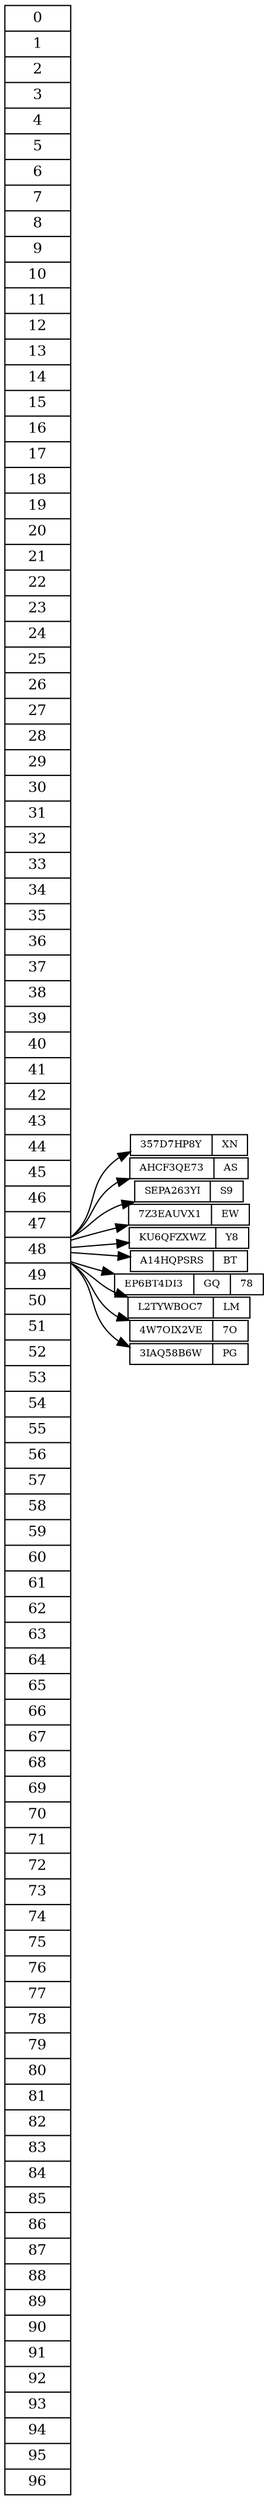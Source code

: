 digraph {
splines=true;
nodesep=.01;
rankdir=LR;
node[fontsize=8,shape=record,height=.1];
ht[fontsize=12,label="<l0>0|<l1>1|<l2>2|<l3>3|<l4>4|<l5>5|<l6>6|<l7>7|<l8>8|<l9>9|<l10>10|<l11>11|<l12>12|<l13>13|<l14>14|<l15>15|<l16>16|<l17>17|<l18>18|<l19>19|<l20>20|<l21>21|<l22>22|<l23>23|<l24>24|<l25>25|<l26>26|<l27>27|<l28>28|<l29>29|<l30>30|<l31>31|<l32>32|<l33>33|<l34>34|<l35>35|<l36>36|<l37>37|<l38>38|<l39>39|<l40>40|<l41>41|<l42>42|<l43>43|<l44>44|<l45>45|<l46>46|<l47>47|<l48>48|<l49>49|<l50>50|<l51>51|<l52>52|<l53>53|<l54>54|<l55>55|<l56>56|<l57>57|<l58>58|<l59>59|<l60>60|<l61>61|<l62>62|<l63>63|<l64>64|<l65>65|<l66>66|<l67>67|<l68>68|<l69>69|<l70>70|<l71>71|<l72>72|<l73>73|<l74>74|<l75>75|<l76>76|<l77>77|<l78>78|<l79>79|<l80>80|<l81>81|<l82>82|<l83>83|<l84>84|<l85>85|<l86>86|<l87>87|<l88>88|<l89>89|<l90>90|<l91>91|<l92>92|<l93>93|<l94>94|<l95>95|<l96>96"];
node1[label="{<l>357D7HP8Y|XN}"];
node2[label="{<l>AHCF3QE73|AS}"];
node3[label="{<l>SEPA263YI|S9}"];
node4[label="{<l>7Z3EAUVX1|EW}"];
node5[label="{<l>KU6QFZXWZ|Y8}"];
node6[label="{<l>A14HQPSRS|BT}"];
node7[label="{<l>EP6BT4DI3|GQ|78}"];
node8[label="{<l>L2TYWBOC7|LM}"];
node9[label="{<l>4W7OIX2VE|7O}"];
node10[label="{<l>3IAQ58B6W|PG}"];
ht:f11->node1:1;
ht:f22->node2:1;
ht:f45->node3:1;
ht:f50->node4:1;
ht:f51->node5:1;
ht:f78->node6:1;
ht:f79->node7:1;
ht:f80->node8:1;
ht:f91->node9:1;
ht:f96->node10:1;
}
